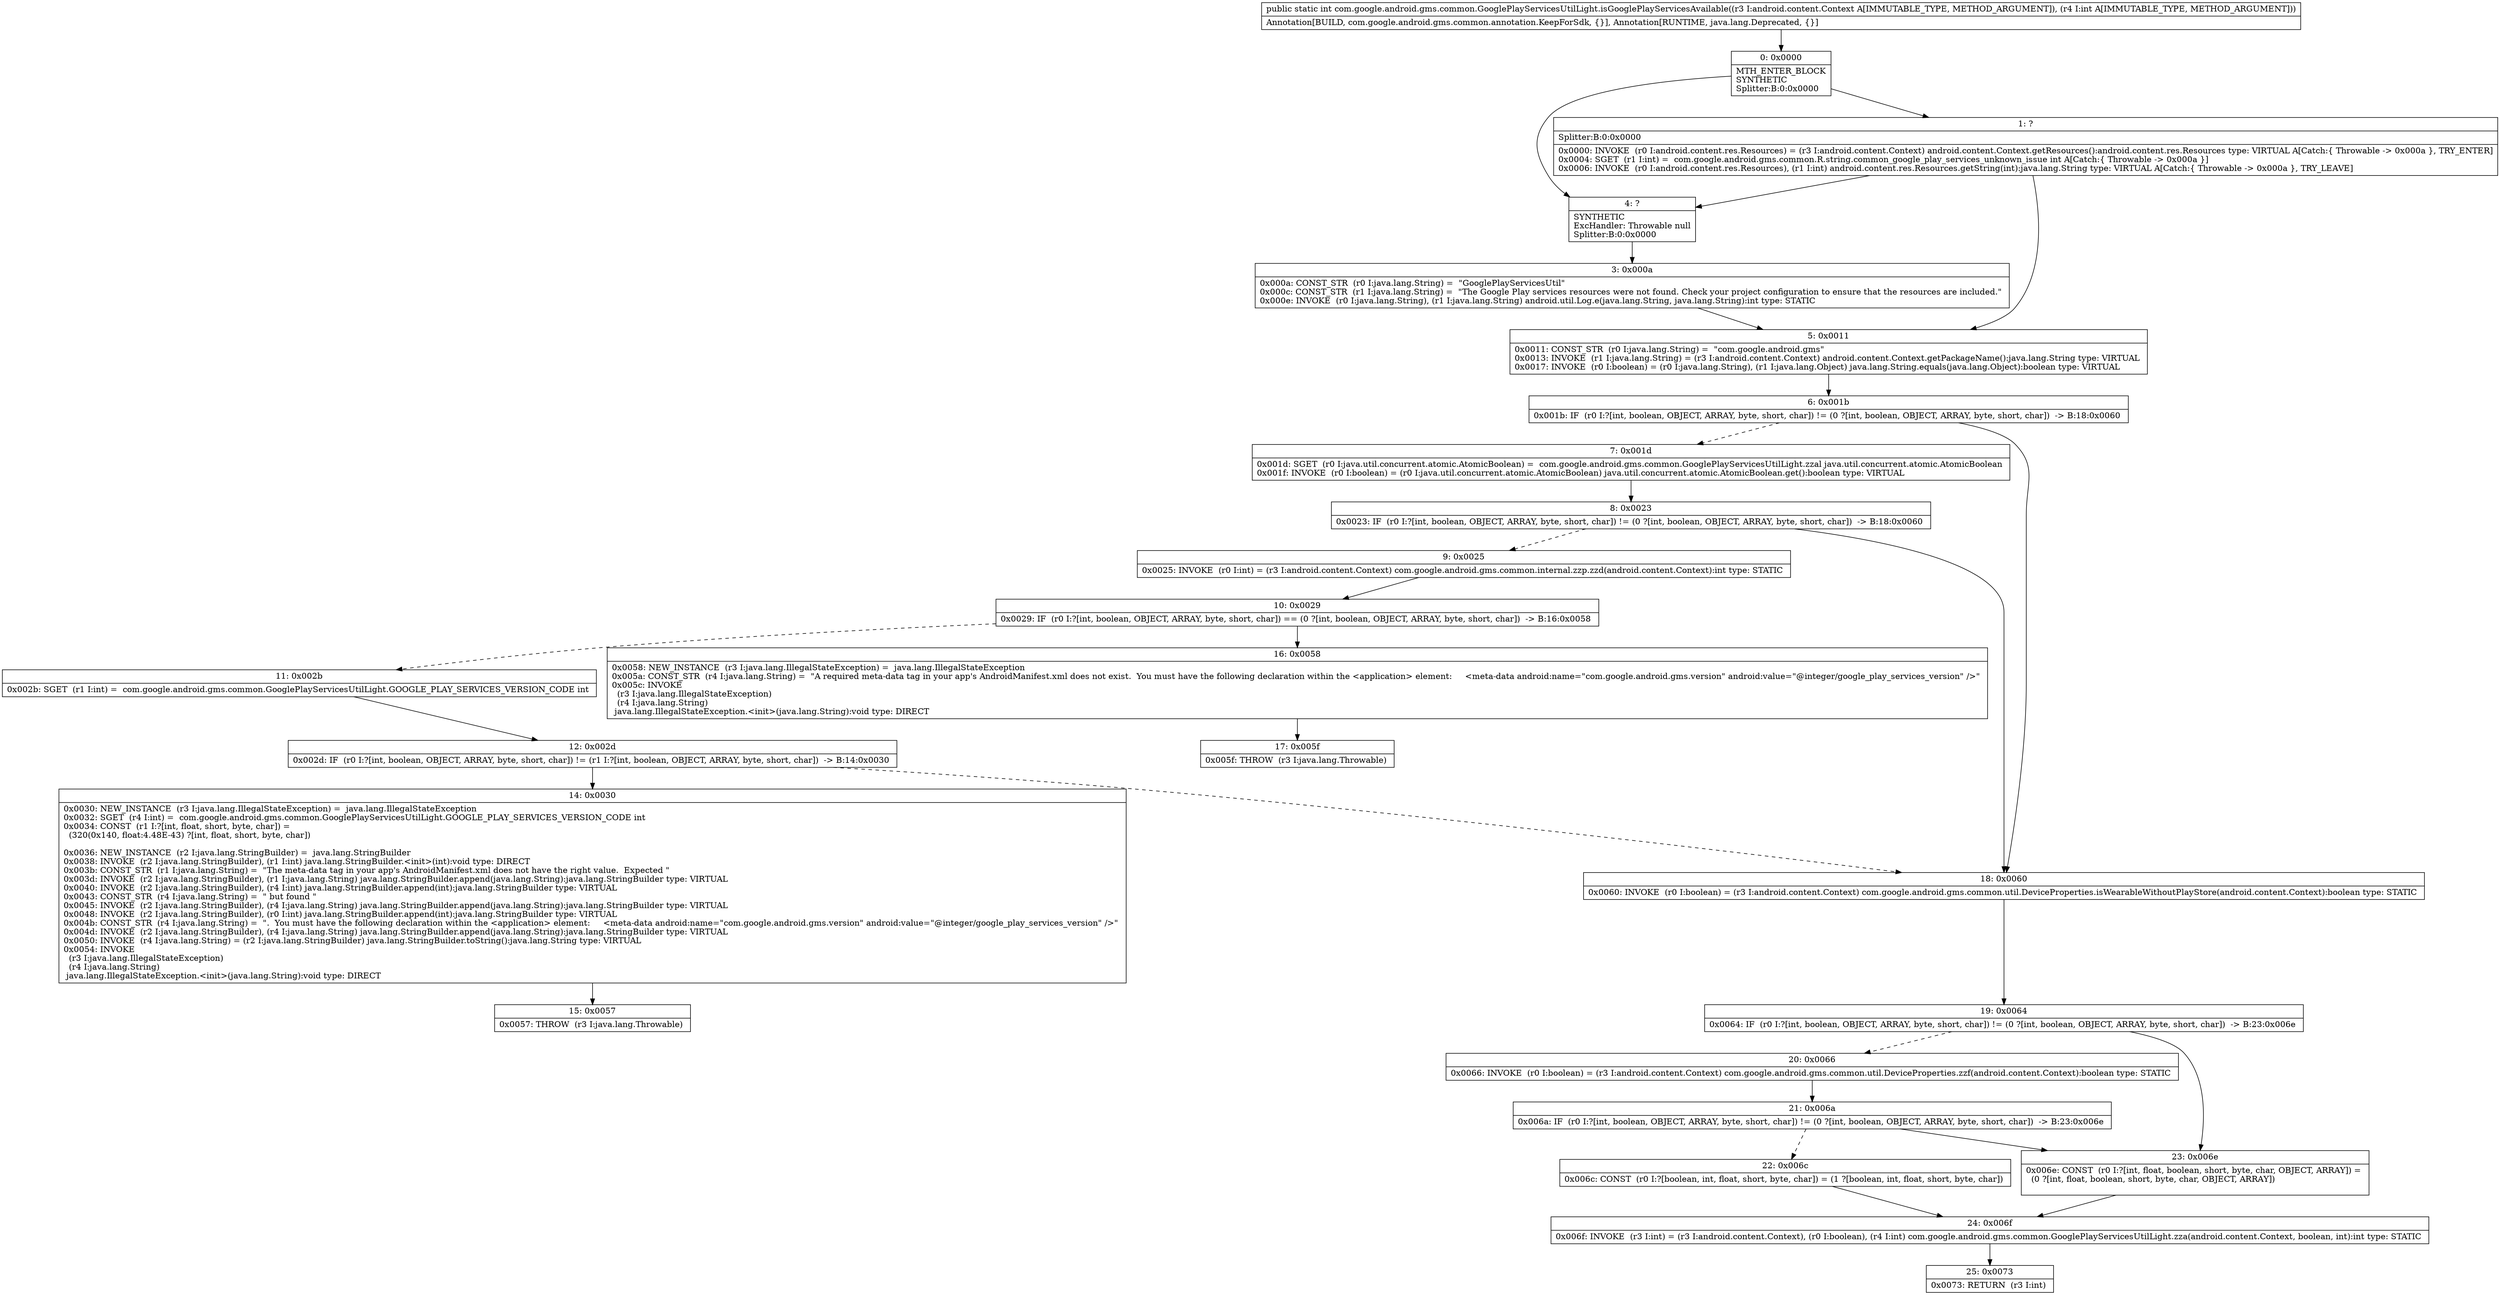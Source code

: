 digraph "CFG forcom.google.android.gms.common.GooglePlayServicesUtilLight.isGooglePlayServicesAvailable(Landroid\/content\/Context;I)I" {
Node_0 [shape=record,label="{0\:\ 0x0000|MTH_ENTER_BLOCK\lSYNTHETIC\lSplitter:B:0:0x0000\l}"];
Node_1 [shape=record,label="{1\:\ ?|Splitter:B:0:0x0000\l|0x0000: INVOKE  (r0 I:android.content.res.Resources) = (r3 I:android.content.Context) android.content.Context.getResources():android.content.res.Resources type: VIRTUAL A[Catch:\{ Throwable \-\> 0x000a \}, TRY_ENTER]\l0x0004: SGET  (r1 I:int) =  com.google.android.gms.common.R.string.common_google_play_services_unknown_issue int A[Catch:\{ Throwable \-\> 0x000a \}]\l0x0006: INVOKE  (r0 I:android.content.res.Resources), (r1 I:int) android.content.res.Resources.getString(int):java.lang.String type: VIRTUAL A[Catch:\{ Throwable \-\> 0x000a \}, TRY_LEAVE]\l}"];
Node_3 [shape=record,label="{3\:\ 0x000a|0x000a: CONST_STR  (r0 I:java.lang.String) =  \"GooglePlayServicesUtil\" \l0x000c: CONST_STR  (r1 I:java.lang.String) =  \"The Google Play services resources were not found. Check your project configuration to ensure that the resources are included.\" \l0x000e: INVOKE  (r0 I:java.lang.String), (r1 I:java.lang.String) android.util.Log.e(java.lang.String, java.lang.String):int type: STATIC \l}"];
Node_4 [shape=record,label="{4\:\ ?|SYNTHETIC\lExcHandler: Throwable null\lSplitter:B:0:0x0000\l}"];
Node_5 [shape=record,label="{5\:\ 0x0011|0x0011: CONST_STR  (r0 I:java.lang.String) =  \"com.google.android.gms\" \l0x0013: INVOKE  (r1 I:java.lang.String) = (r3 I:android.content.Context) android.content.Context.getPackageName():java.lang.String type: VIRTUAL \l0x0017: INVOKE  (r0 I:boolean) = (r0 I:java.lang.String), (r1 I:java.lang.Object) java.lang.String.equals(java.lang.Object):boolean type: VIRTUAL \l}"];
Node_6 [shape=record,label="{6\:\ 0x001b|0x001b: IF  (r0 I:?[int, boolean, OBJECT, ARRAY, byte, short, char]) != (0 ?[int, boolean, OBJECT, ARRAY, byte, short, char])  \-\> B:18:0x0060 \l}"];
Node_7 [shape=record,label="{7\:\ 0x001d|0x001d: SGET  (r0 I:java.util.concurrent.atomic.AtomicBoolean) =  com.google.android.gms.common.GooglePlayServicesUtilLight.zzal java.util.concurrent.atomic.AtomicBoolean \l0x001f: INVOKE  (r0 I:boolean) = (r0 I:java.util.concurrent.atomic.AtomicBoolean) java.util.concurrent.atomic.AtomicBoolean.get():boolean type: VIRTUAL \l}"];
Node_8 [shape=record,label="{8\:\ 0x0023|0x0023: IF  (r0 I:?[int, boolean, OBJECT, ARRAY, byte, short, char]) != (0 ?[int, boolean, OBJECT, ARRAY, byte, short, char])  \-\> B:18:0x0060 \l}"];
Node_9 [shape=record,label="{9\:\ 0x0025|0x0025: INVOKE  (r0 I:int) = (r3 I:android.content.Context) com.google.android.gms.common.internal.zzp.zzd(android.content.Context):int type: STATIC \l}"];
Node_10 [shape=record,label="{10\:\ 0x0029|0x0029: IF  (r0 I:?[int, boolean, OBJECT, ARRAY, byte, short, char]) == (0 ?[int, boolean, OBJECT, ARRAY, byte, short, char])  \-\> B:16:0x0058 \l}"];
Node_11 [shape=record,label="{11\:\ 0x002b|0x002b: SGET  (r1 I:int) =  com.google.android.gms.common.GooglePlayServicesUtilLight.GOOGLE_PLAY_SERVICES_VERSION_CODE int \l}"];
Node_12 [shape=record,label="{12\:\ 0x002d|0x002d: IF  (r0 I:?[int, boolean, OBJECT, ARRAY, byte, short, char]) != (r1 I:?[int, boolean, OBJECT, ARRAY, byte, short, char])  \-\> B:14:0x0030 \l}"];
Node_14 [shape=record,label="{14\:\ 0x0030|0x0030: NEW_INSTANCE  (r3 I:java.lang.IllegalStateException) =  java.lang.IllegalStateException \l0x0032: SGET  (r4 I:int) =  com.google.android.gms.common.GooglePlayServicesUtilLight.GOOGLE_PLAY_SERVICES_VERSION_CODE int \l0x0034: CONST  (r1 I:?[int, float, short, byte, char]) = \l  (320(0x140, float:4.48E\-43) ?[int, float, short, byte, char])\l \l0x0036: NEW_INSTANCE  (r2 I:java.lang.StringBuilder) =  java.lang.StringBuilder \l0x0038: INVOKE  (r2 I:java.lang.StringBuilder), (r1 I:int) java.lang.StringBuilder.\<init\>(int):void type: DIRECT \l0x003b: CONST_STR  (r1 I:java.lang.String) =  \"The meta\-data tag in your app's AndroidManifest.xml does not have the right value.  Expected \" \l0x003d: INVOKE  (r2 I:java.lang.StringBuilder), (r1 I:java.lang.String) java.lang.StringBuilder.append(java.lang.String):java.lang.StringBuilder type: VIRTUAL \l0x0040: INVOKE  (r2 I:java.lang.StringBuilder), (r4 I:int) java.lang.StringBuilder.append(int):java.lang.StringBuilder type: VIRTUAL \l0x0043: CONST_STR  (r4 I:java.lang.String) =  \" but found \" \l0x0045: INVOKE  (r2 I:java.lang.StringBuilder), (r4 I:java.lang.String) java.lang.StringBuilder.append(java.lang.String):java.lang.StringBuilder type: VIRTUAL \l0x0048: INVOKE  (r2 I:java.lang.StringBuilder), (r0 I:int) java.lang.StringBuilder.append(int):java.lang.StringBuilder type: VIRTUAL \l0x004b: CONST_STR  (r4 I:java.lang.String) =  \".  You must have the following declaration within the \<application\> element:     \<meta\-data android:name=\"com.google.android.gms.version\" android:value=\"@integer\/google_play_services_version\" \/\>\" \l0x004d: INVOKE  (r2 I:java.lang.StringBuilder), (r4 I:java.lang.String) java.lang.StringBuilder.append(java.lang.String):java.lang.StringBuilder type: VIRTUAL \l0x0050: INVOKE  (r4 I:java.lang.String) = (r2 I:java.lang.StringBuilder) java.lang.StringBuilder.toString():java.lang.String type: VIRTUAL \l0x0054: INVOKE  \l  (r3 I:java.lang.IllegalStateException)\l  (r4 I:java.lang.String)\l java.lang.IllegalStateException.\<init\>(java.lang.String):void type: DIRECT \l}"];
Node_15 [shape=record,label="{15\:\ 0x0057|0x0057: THROW  (r3 I:java.lang.Throwable) \l}"];
Node_16 [shape=record,label="{16\:\ 0x0058|0x0058: NEW_INSTANCE  (r3 I:java.lang.IllegalStateException) =  java.lang.IllegalStateException \l0x005a: CONST_STR  (r4 I:java.lang.String) =  \"A required meta\-data tag in your app's AndroidManifest.xml does not exist.  You must have the following declaration within the \<application\> element:     \<meta\-data android:name=\"com.google.android.gms.version\" android:value=\"@integer\/google_play_services_version\" \/\>\" \l0x005c: INVOKE  \l  (r3 I:java.lang.IllegalStateException)\l  (r4 I:java.lang.String)\l java.lang.IllegalStateException.\<init\>(java.lang.String):void type: DIRECT \l}"];
Node_17 [shape=record,label="{17\:\ 0x005f|0x005f: THROW  (r3 I:java.lang.Throwable) \l}"];
Node_18 [shape=record,label="{18\:\ 0x0060|0x0060: INVOKE  (r0 I:boolean) = (r3 I:android.content.Context) com.google.android.gms.common.util.DeviceProperties.isWearableWithoutPlayStore(android.content.Context):boolean type: STATIC \l}"];
Node_19 [shape=record,label="{19\:\ 0x0064|0x0064: IF  (r0 I:?[int, boolean, OBJECT, ARRAY, byte, short, char]) != (0 ?[int, boolean, OBJECT, ARRAY, byte, short, char])  \-\> B:23:0x006e \l}"];
Node_20 [shape=record,label="{20\:\ 0x0066|0x0066: INVOKE  (r0 I:boolean) = (r3 I:android.content.Context) com.google.android.gms.common.util.DeviceProperties.zzf(android.content.Context):boolean type: STATIC \l}"];
Node_21 [shape=record,label="{21\:\ 0x006a|0x006a: IF  (r0 I:?[int, boolean, OBJECT, ARRAY, byte, short, char]) != (0 ?[int, boolean, OBJECT, ARRAY, byte, short, char])  \-\> B:23:0x006e \l}"];
Node_22 [shape=record,label="{22\:\ 0x006c|0x006c: CONST  (r0 I:?[boolean, int, float, short, byte, char]) = (1 ?[boolean, int, float, short, byte, char]) \l}"];
Node_23 [shape=record,label="{23\:\ 0x006e|0x006e: CONST  (r0 I:?[int, float, boolean, short, byte, char, OBJECT, ARRAY]) = \l  (0 ?[int, float, boolean, short, byte, char, OBJECT, ARRAY])\l \l}"];
Node_24 [shape=record,label="{24\:\ 0x006f|0x006f: INVOKE  (r3 I:int) = (r3 I:android.content.Context), (r0 I:boolean), (r4 I:int) com.google.android.gms.common.GooglePlayServicesUtilLight.zza(android.content.Context, boolean, int):int type: STATIC \l}"];
Node_25 [shape=record,label="{25\:\ 0x0073|0x0073: RETURN  (r3 I:int) \l}"];
MethodNode[shape=record,label="{public static int com.google.android.gms.common.GooglePlayServicesUtilLight.isGooglePlayServicesAvailable((r3 I:android.content.Context A[IMMUTABLE_TYPE, METHOD_ARGUMENT]), (r4 I:int A[IMMUTABLE_TYPE, METHOD_ARGUMENT]))  | Annotation[BUILD, com.google.android.gms.common.annotation.KeepForSdk, \{\}], Annotation[RUNTIME, java.lang.Deprecated, \{\}]\l}"];
MethodNode -> Node_0;
Node_0 -> Node_1;
Node_0 -> Node_4;
Node_1 -> Node_4;
Node_1 -> Node_5;
Node_3 -> Node_5;
Node_4 -> Node_3;
Node_5 -> Node_6;
Node_6 -> Node_7[style=dashed];
Node_6 -> Node_18;
Node_7 -> Node_8;
Node_8 -> Node_9[style=dashed];
Node_8 -> Node_18;
Node_9 -> Node_10;
Node_10 -> Node_11[style=dashed];
Node_10 -> Node_16;
Node_11 -> Node_12;
Node_12 -> Node_14;
Node_12 -> Node_18[style=dashed];
Node_14 -> Node_15;
Node_16 -> Node_17;
Node_18 -> Node_19;
Node_19 -> Node_20[style=dashed];
Node_19 -> Node_23;
Node_20 -> Node_21;
Node_21 -> Node_22[style=dashed];
Node_21 -> Node_23;
Node_22 -> Node_24;
Node_23 -> Node_24;
Node_24 -> Node_25;
}

